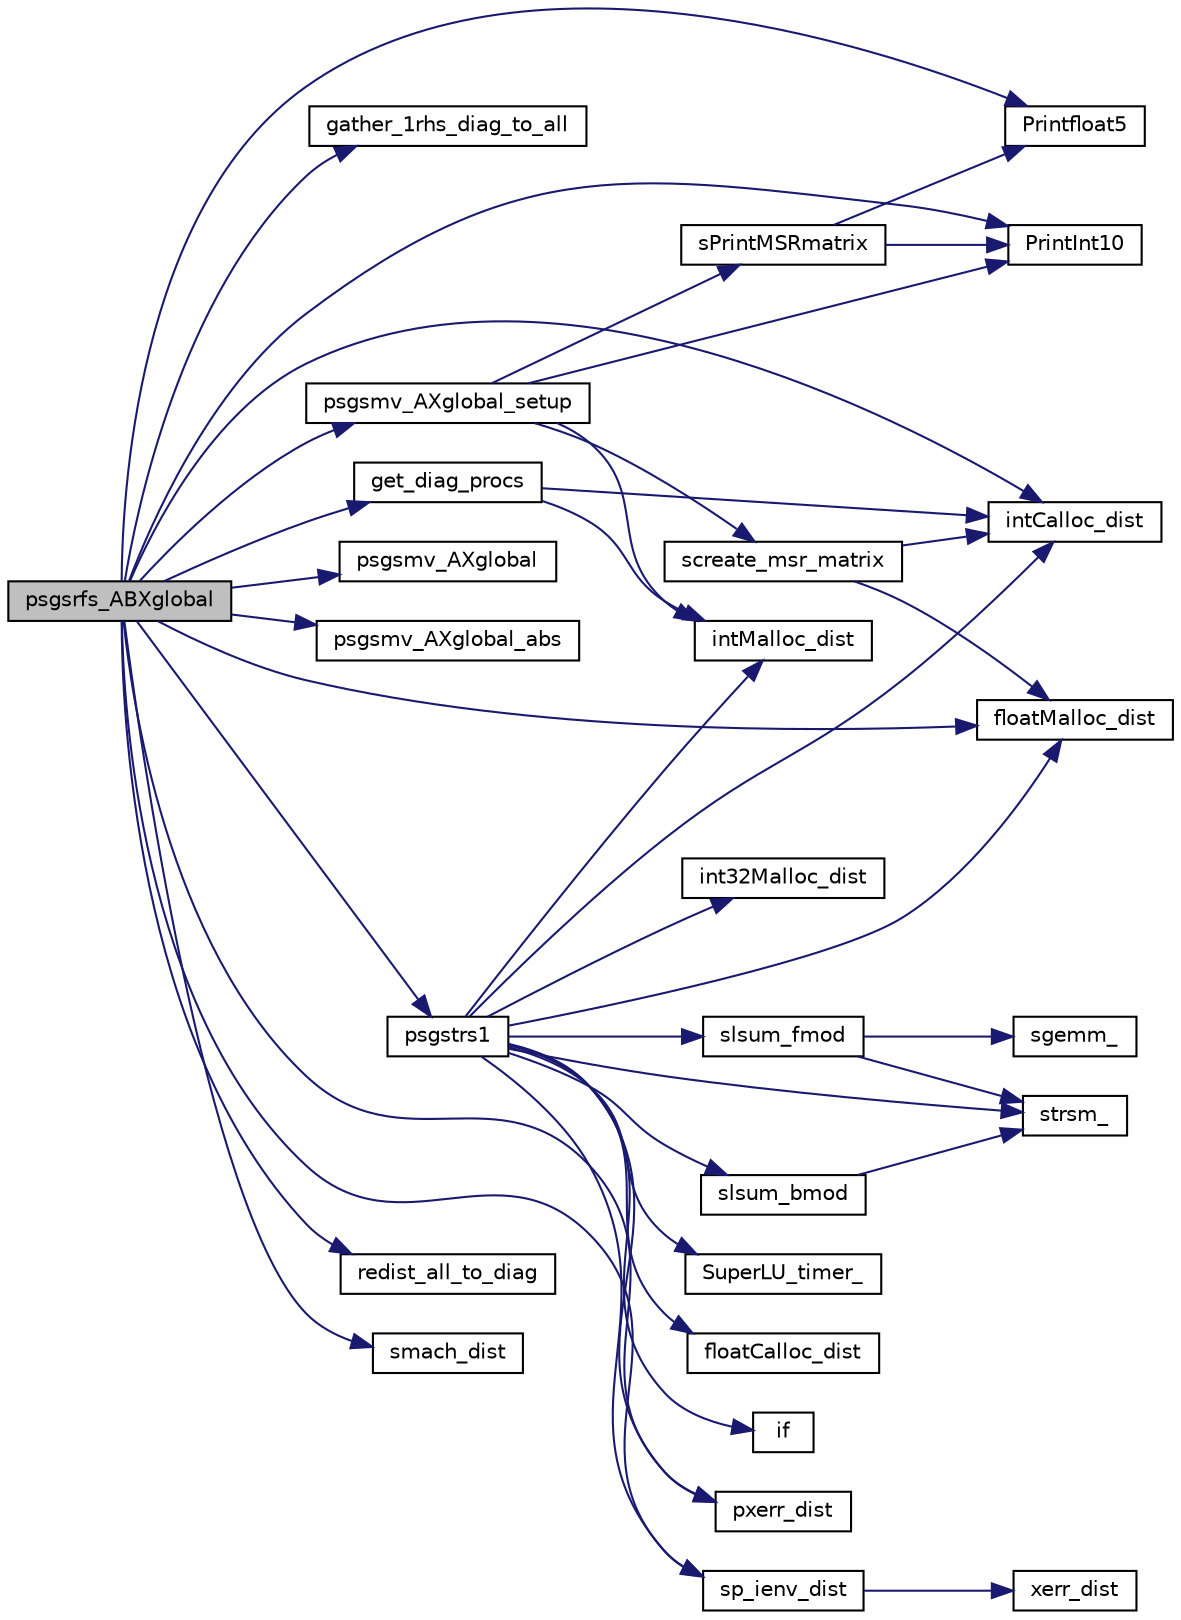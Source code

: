 digraph "psgsrfs_ABXglobal"
{
 // LATEX_PDF_SIZE
  edge [fontname="Helvetica",fontsize="10",labelfontname="Helvetica",labelfontsize="10"];
  node [fontname="Helvetica",fontsize="10",shape=record];
  rankdir="LR";
  Node1 [label="psgsrfs_ABXglobal",height=0.2,width=0.4,color="black", fillcolor="grey75", style="filled", fontcolor="black",tooltip=" "];
  Node1 -> Node2 [color="midnightblue",fontsize="10",style="solid",fontname="Helvetica"];
  Node2 [label="floatMalloc_dist",height=0.2,width=0.4,color="black", fillcolor="white", style="filled",URL="$smemory__dist_8c.html#a331357a595befa771bac9d583c0eb8f4",tooltip=" "];
  Node1 -> Node3 [color="midnightblue",fontsize="10",style="solid",fontname="Helvetica"];
  Node3 [label="gather_1rhs_diag_to_all",height=0.2,width=0.4,color="black", fillcolor="white", style="filled",URL="$psgsrfs__ABXglobal_8c.html#a1dee431111d23aa39fbe19bfd9c1558c",tooltip=" "];
  Node1 -> Node4 [color="midnightblue",fontsize="10",style="solid",fontname="Helvetica"];
  Node4 [label="get_diag_procs",height=0.2,width=0.4,color="black", fillcolor="white", style="filled",URL="$superlu__defs_8h.html#a7866e1f311fca0837d2c6f9a407ea92f",tooltip=" "];
  Node4 -> Node5 [color="midnightblue",fontsize="10",style="solid",fontname="Helvetica"];
  Node5 [label="intCalloc_dist",height=0.2,width=0.4,color="black", fillcolor="white", style="filled",URL="$memory_8c.html#a6fd91c6883ea8ea94e0ece298e0e46b6",tooltip=" "];
  Node4 -> Node6 [color="midnightblue",fontsize="10",style="solid",fontname="Helvetica"];
  Node6 [label="intMalloc_dist",height=0.2,width=0.4,color="black", fillcolor="white", style="filled",URL="$memory_8c.html#a2c2df35072e313373438cccdb98b885c",tooltip=" "];
  Node1 -> Node5 [color="midnightblue",fontsize="10",style="solid",fontname="Helvetica"];
  Node1 -> Node7 [color="midnightblue",fontsize="10",style="solid",fontname="Helvetica"];
  Node7 [label="Printfloat5",height=0.2,width=0.4,color="black", fillcolor="white", style="filled",URL="$superlu__sdefs_8h.html#a0210331ddd60867507014db0bc62e2d4",tooltip=" "];
  Node1 -> Node8 [color="midnightblue",fontsize="10",style="solid",fontname="Helvetica"];
  Node8 [label="PrintInt10",height=0.2,width=0.4,color="black", fillcolor="white", style="filled",URL="$superlu__defs_8h.html#ab03f0fccabf0c7a84b0e2c99c2988809",tooltip=" "];
  Node1 -> Node9 [color="midnightblue",fontsize="10",style="solid",fontname="Helvetica"];
  Node9 [label="psgsmv_AXglobal",height=0.2,width=0.4,color="black", fillcolor="white", style="filled",URL="$psgsmv__AXglobal_8c.html#aa0c1f64f57bded87b85b5949e23f89cf",tooltip=" "];
  Node1 -> Node10 [color="midnightblue",fontsize="10",style="solid",fontname="Helvetica"];
  Node10 [label="psgsmv_AXglobal_abs",height=0.2,width=0.4,color="black", fillcolor="white", style="filled",URL="$psgsmv__AXglobal_8c.html#a70b5cd40eb671b611e8e341ed2d2d3d7",tooltip=" "];
  Node1 -> Node11 [color="midnightblue",fontsize="10",style="solid",fontname="Helvetica"];
  Node11 [label="psgsmv_AXglobal_setup",height=0.2,width=0.4,color="black", fillcolor="white", style="filled",URL="$psgsmv__AXglobal_8c.html#abdb51935014f57ea94b9ea6091402c75",tooltip=" "];
  Node11 -> Node6 [color="midnightblue",fontsize="10",style="solid",fontname="Helvetica"];
  Node11 -> Node8 [color="midnightblue",fontsize="10",style="solid",fontname="Helvetica"];
  Node11 -> Node12 [color="midnightblue",fontsize="10",style="solid",fontname="Helvetica"];
  Node12 [label="screate_msr_matrix",height=0.2,width=0.4,color="black", fillcolor="white", style="filled",URL="$psgsmv__AXglobal_8c.html#a420049109f326865869d0e49003017b2",tooltip=" "];
  Node12 -> Node2 [color="midnightblue",fontsize="10",style="solid",fontname="Helvetica"];
  Node12 -> Node5 [color="midnightblue",fontsize="10",style="solid",fontname="Helvetica"];
  Node11 -> Node13 [color="midnightblue",fontsize="10",style="solid",fontname="Helvetica"];
  Node13 [label="sPrintMSRmatrix",height=0.2,width=0.4,color="black", fillcolor="white", style="filled",URL="$psgsmv__AXglobal_8c.html#ae0a2903bc68f18ac232169154d4b3bf6",tooltip=" "];
  Node13 -> Node7 [color="midnightblue",fontsize="10",style="solid",fontname="Helvetica"];
  Node13 -> Node8 [color="midnightblue",fontsize="10",style="solid",fontname="Helvetica"];
  Node1 -> Node14 [color="midnightblue",fontsize="10",style="solid",fontname="Helvetica"];
  Node14 [label="psgstrs1",height=0.2,width=0.4,color="black", fillcolor="white", style="filled",URL="$psgstrs1_8c.html#acedf7db63c914189141e3db5aeb3c022",tooltip=" "];
  Node14 -> Node15 [color="midnightblue",fontsize="10",style="solid",fontname="Helvetica"];
  Node15 [label="floatCalloc_dist",height=0.2,width=0.4,color="black", fillcolor="white", style="filled",URL="$smemory__dist_8c.html#a985a8c66b20b90d25c0f87170d2ce7c5",tooltip=" "];
  Node14 -> Node2 [color="midnightblue",fontsize="10",style="solid",fontname="Helvetica"];
  Node14 -> Node16 [color="midnightblue",fontsize="10",style="solid",fontname="Helvetica"];
  Node16 [label="if",height=0.2,width=0.4,color="black", fillcolor="white", style="filled",URL="$dutil__dist_8c.html#a4a651a924783b51112ae041ee77bb902",tooltip=" "];
  Node14 -> Node17 [color="midnightblue",fontsize="10",style="solid",fontname="Helvetica"];
  Node17 [label="int32Malloc_dist",height=0.2,width=0.4,color="black", fillcolor="white", style="filled",URL="$memory_8c.html#ad6490fb0726f82e7c2db3b2d885e5ede",tooltip=" "];
  Node14 -> Node5 [color="midnightblue",fontsize="10",style="solid",fontname="Helvetica"];
  Node14 -> Node6 [color="midnightblue",fontsize="10",style="solid",fontname="Helvetica"];
  Node14 -> Node18 [color="midnightblue",fontsize="10",style="solid",fontname="Helvetica"];
  Node18 [label="pxerr_dist",height=0.2,width=0.4,color="black", fillcolor="white", style="filled",URL="$pxerr__dist_8c.html#a83457ff10ec305ba2d5c47fcb3db3300",tooltip=" "];
  Node14 -> Node19 [color="midnightblue",fontsize="10",style="solid",fontname="Helvetica"];
  Node19 [label="slsum_bmod",height=0.2,width=0.4,color="black", fillcolor="white", style="filled",URL="$psgstrs__lsum_8c.html#a57f13f0c320797ff69f6c65dbb1bd4db",tooltip=" "];
  Node19 -> Node20 [color="midnightblue",fontsize="10",style="solid",fontname="Helvetica"];
  Node20 [label="strsm_",height=0.2,width=0.4,color="black", fillcolor="white", style="filled",URL="$superlu__sdefs_8h.html#a598bb749a3e8df087d86e2a0bd9b530c",tooltip=" "];
  Node14 -> Node21 [color="midnightblue",fontsize="10",style="solid",fontname="Helvetica"];
  Node21 [label="slsum_fmod",height=0.2,width=0.4,color="black", fillcolor="white", style="filled",URL="$psgstrs__lsum_8c.html#a12a09d47c8a247907ee0913672f7f6c7",tooltip=" "];
  Node21 -> Node22 [color="midnightblue",fontsize="10",style="solid",fontname="Helvetica"];
  Node22 [label="sgemm_",height=0.2,width=0.4,color="black", fillcolor="white", style="filled",URL="$superlu__sdefs_8h.html#ab822504d3d60a944da04997b4f91e067",tooltip=" "];
  Node21 -> Node20 [color="midnightblue",fontsize="10",style="solid",fontname="Helvetica"];
  Node14 -> Node23 [color="midnightblue",fontsize="10",style="solid",fontname="Helvetica"];
  Node23 [label="sp_ienv_dist",height=0.2,width=0.4,color="black", fillcolor="white", style="filled",URL="$SRC_2sp__ienv_8c.html#a004725eb174f73ba121db829451a8e8c",tooltip=" "];
  Node23 -> Node24 [color="midnightblue",fontsize="10",style="solid",fontname="Helvetica"];
  Node24 [label="xerr_dist",height=0.2,width=0.4,color="black", fillcolor="white", style="filled",URL="$superlu__defs_8h.html#a0d728f1da812b1373a0e58ff81f6a711",tooltip=" "];
  Node14 -> Node20 [color="midnightblue",fontsize="10",style="solid",fontname="Helvetica"];
  Node14 -> Node25 [color="midnightblue",fontsize="10",style="solid",fontname="Helvetica"];
  Node25 [label="SuperLU_timer_",height=0.2,width=0.4,color="black", fillcolor="white", style="filled",URL="$superlu__timer_8c.html#a0c6777573bbfe81917cd381e0090d355",tooltip=" "];
  Node1 -> Node18 [color="midnightblue",fontsize="10",style="solid",fontname="Helvetica"];
  Node1 -> Node26 [color="midnightblue",fontsize="10",style="solid",fontname="Helvetica"];
  Node26 [label="redist_all_to_diag",height=0.2,width=0.4,color="black", fillcolor="white", style="filled",URL="$psgsrfs__ABXglobal_8c.html#aaa3e4cdaba72822df86df7344532d40d",tooltip=" "];
  Node1 -> Node27 [color="midnightblue",fontsize="10",style="solid",fontname="Helvetica"];
  Node27 [label="smach_dist",height=0.2,width=0.4,color="black", fillcolor="white", style="filled",URL="$smach__dist_8c.html#a7fe5e800bc6c97889ed8ecdc073dbaf9",tooltip=" "];
  Node1 -> Node23 [color="midnightblue",fontsize="10",style="solid",fontname="Helvetica"];
}
